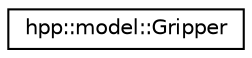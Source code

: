digraph "Graphical Class Hierarchy"
{
  edge [fontname="Helvetica",fontsize="10",labelfontname="Helvetica",labelfontsize="10"];
  node [fontname="Helvetica",fontsize="10",shape=record];
  rankdir="LR";
  Node1 [label="hpp::model::Gripper",height=0.2,width=0.4,color="black", fillcolor="white", style="filled",URL="$a00011.html",tooltip="Definition of a robot gripper. "];
}
